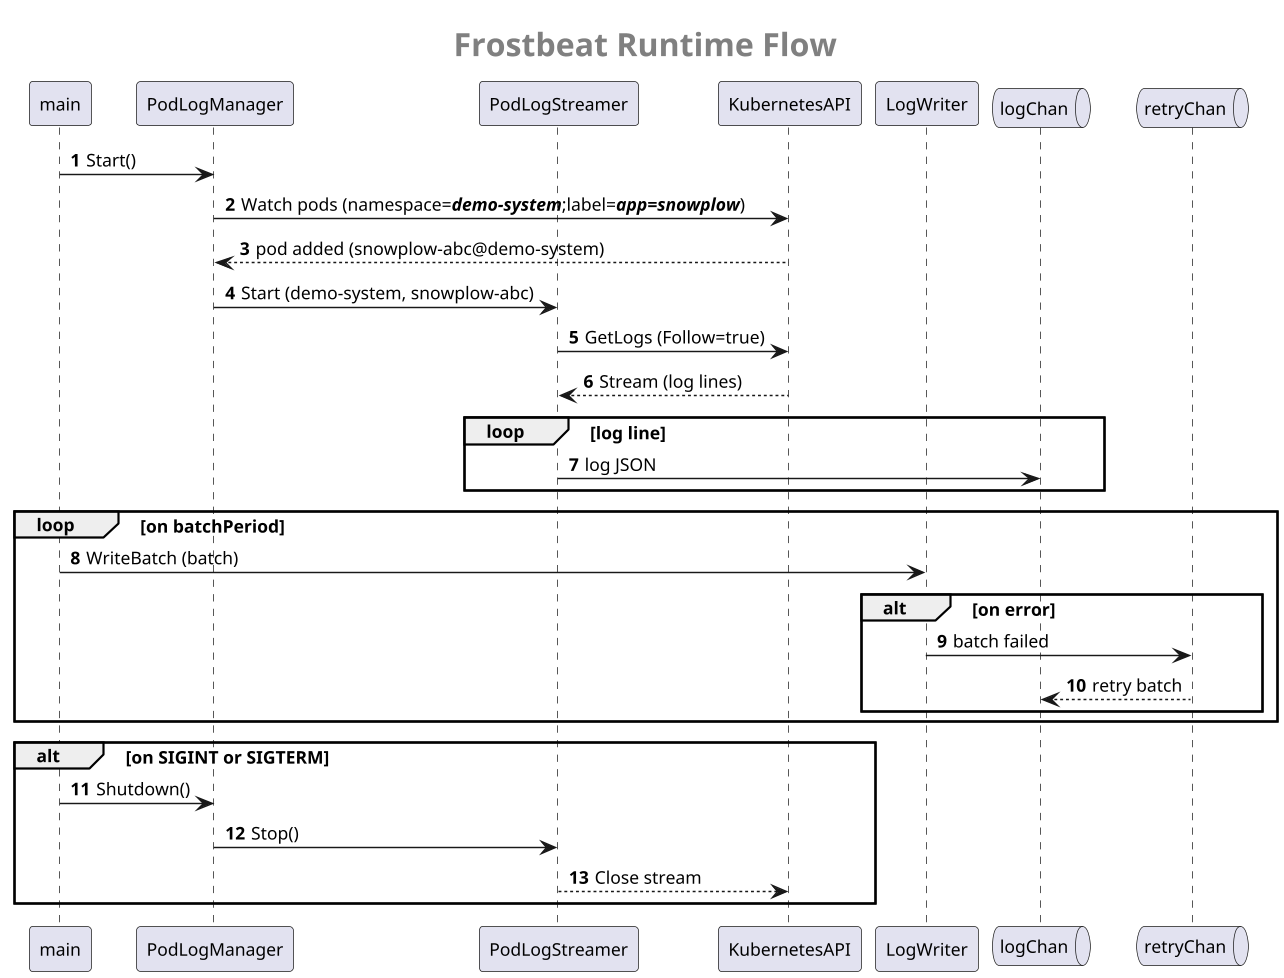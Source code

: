 @startuml "frostbeat-runtime-flow"

skinparam dpi 140
skinparam defaultFontName "Courier New"
skinparam defaultFontSize 12
skinparam titleFontSize 22
skinparam titleFontColor gray

participant main
participant PodLogManager
participant PodLogStreamer
participant KubernetesAPI
participant LogWriter
queue logChan
queue retryChan

autonumber

title "Frostbeat Runtime Flow"

main -> PodLogManager : Start()
PodLogManager -> KubernetesAPI : Watch pods (namespace=//**demo-system**//;label=//**app=snowplow**//)
KubernetesAPI --> PodLogManager : pod added (snowplow-abc@demo-system)

PodLogManager -> PodLogStreamer : Start (demo-system, snowplow-abc)
PodLogStreamer -> KubernetesAPI : GetLogs (Follow=true)
KubernetesAPI --> PodLogStreamer : Stream (log lines)
loop log line
    PodLogStreamer -> logChan : log JSON
end

loop on batchPeriod
    main -> LogWriter : WriteBatch (batch)
    alt on error
        LogWriter -> retryChan : batch failed
        retryChan --> logChan : retry batch
    end
end

alt on SIGINT or SIGTERM
  main -> PodLogManager : Shutdown()
  PodLogManager -> PodLogStreamer : Stop()
  PodLogStreamer --> KubernetesAPI : Close stream
end

@enduml
